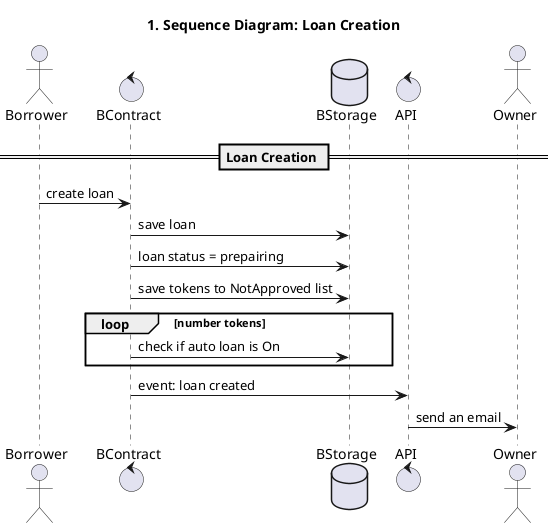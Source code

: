 @startuml

title 1. Sequence Diagram: Loan Creation

actor Borrower
control BContract
database BStorage
control API
actor Owner

== Loan Creation ==

Borrower -> BContract: create loan
BContract -> BStorage: save loan
BContract -> BStorage: loan status = prepairing
BContract -> BStorage: save tokens to NotApproved list

loop number tokens
  BContract -> BStorage: check if auto loan is On
  
end

BContract -> API: event: loan created
API -> Owner: send an email

@enduml